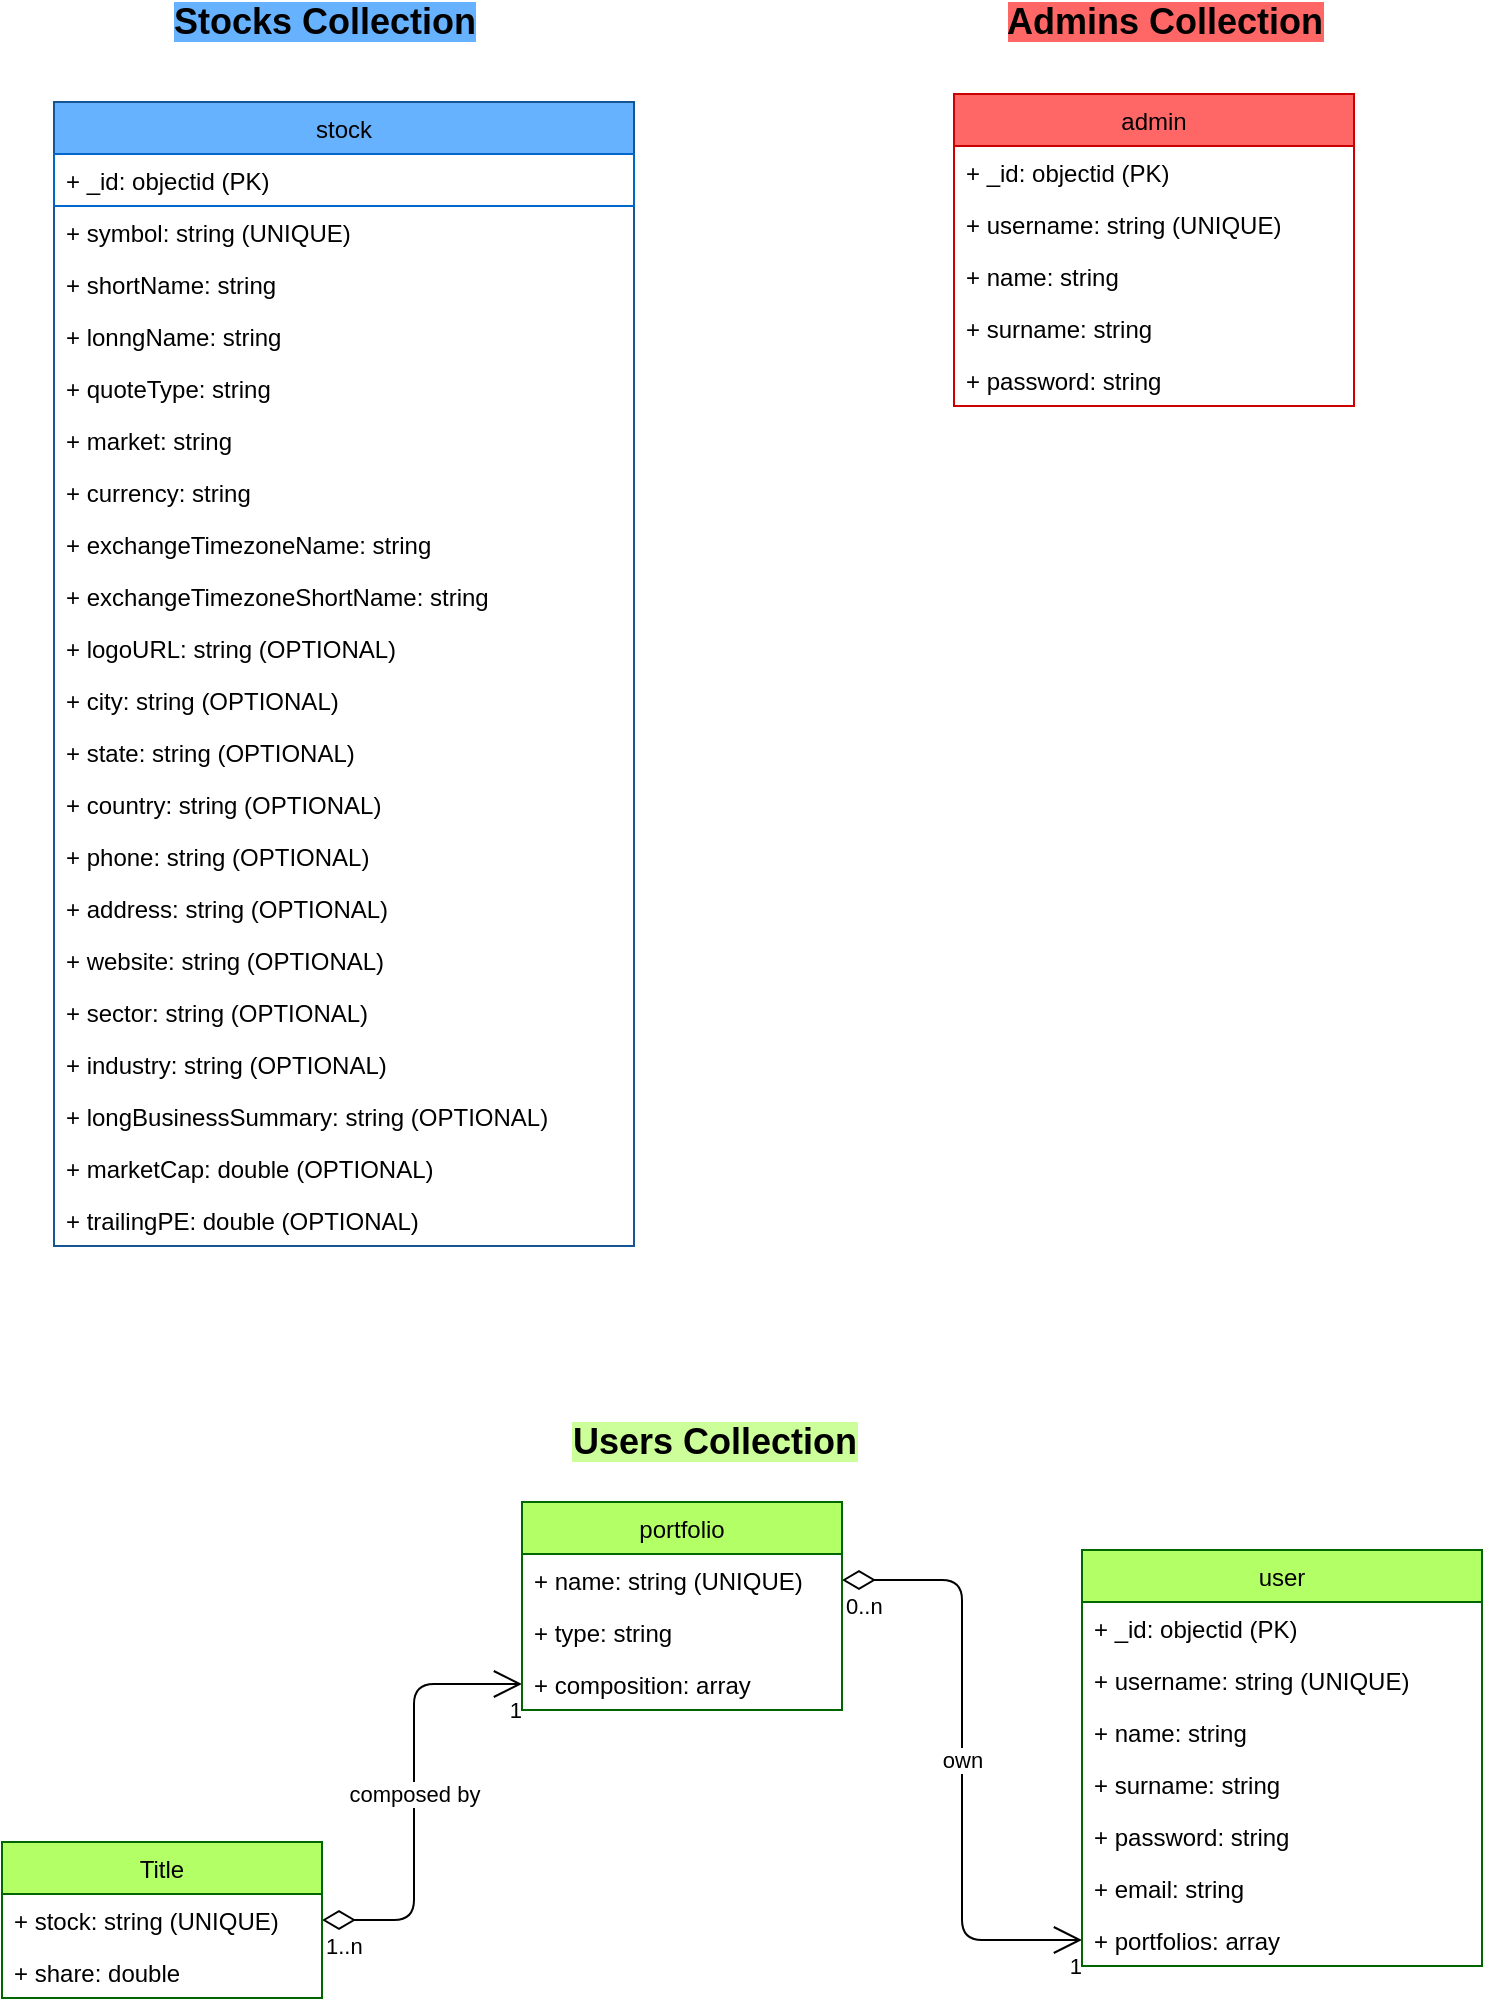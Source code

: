 <mxfile version="13.7.3" type="device"><diagram id="oGSa_sJWMUDEhG__FGQe" name="Pagina-1"><mxGraphModel dx="1022" dy="766" grid="1" gridSize="10" guides="1" tooltips="1" connect="1" arrows="1" fold="1" page="1" pageScale="1" pageWidth="827" pageHeight="1169" math="0" shadow="0"><root><mxCell id="0"/><mxCell id="1" parent="0"/><mxCell id="vjDcUQ39Kc9YqlIedw3p-47" value="own" style="endArrow=open;html=1;endSize=12;startArrow=diamondThin;startSize=14;startFill=0;edgeStyle=orthogonalEdgeStyle;entryX=0;entryY=0.5;entryDx=0;entryDy=0;exitX=1;exitY=0.5;exitDx=0;exitDy=0;" edge="1" parent="1" source="vjDcUQ39Kc9YqlIedw3p-42" target="vjDcUQ39Kc9YqlIedw3p-37"><mxGeometry relative="1" as="geometry"><mxPoint x="444" y="749" as="sourcePoint"/><mxPoint x="473.04" y="740" as="targetPoint"/><Array as="points"><mxPoint x="524" y="829"/><mxPoint x="524" y="1009"/></Array></mxGeometry></mxCell><mxCell id="vjDcUQ39Kc9YqlIedw3p-48" value="0..n" style="edgeLabel;resizable=0;html=1;align=left;verticalAlign=top;" connectable="0" vertex="1" parent="vjDcUQ39Kc9YqlIedw3p-47"><mxGeometry x="-1" relative="1" as="geometry"/></mxCell><mxCell id="vjDcUQ39Kc9YqlIedw3p-49" value="1" style="edgeLabel;resizable=0;html=1;align=right;verticalAlign=top;" connectable="0" vertex="1" parent="vjDcUQ39Kc9YqlIedw3p-47"><mxGeometry x="1" relative="1" as="geometry"/></mxCell><object label="composed by" id="vjDcUQ39Kc9YqlIedw3p-54"><mxCell style="endArrow=open;html=1;endSize=12;startArrow=diamondThin;startSize=14;startFill=0;edgeStyle=orthogonalEdgeStyle;entryX=0;entryY=0.5;entryDx=0;entryDy=0;exitX=1;exitY=0.5;exitDx=0;exitDy=0;" edge="1" parent="1" source="vjDcUQ39Kc9YqlIedw3p-51" target="vjDcUQ39Kc9YqlIedw3p-40"><mxGeometry relative="1" as="geometry"><mxPoint x="404" y="850" as="sourcePoint"/><mxPoint x="564" y="850" as="targetPoint"/><Array as="points"><mxPoint x="250" y="999"/><mxPoint x="250" y="881"/></Array></mxGeometry></mxCell></object><mxCell id="vjDcUQ39Kc9YqlIedw3p-55" value="1..n" style="edgeLabel;resizable=0;html=1;align=left;verticalAlign=top;" connectable="0" vertex="1" parent="vjDcUQ39Kc9YqlIedw3p-54"><mxGeometry x="-1" relative="1" as="geometry"/></mxCell><mxCell id="vjDcUQ39Kc9YqlIedw3p-56" value="1" style="edgeLabel;resizable=0;html=1;align=right;verticalAlign=top;" connectable="0" vertex="1" parent="vjDcUQ39Kc9YqlIedw3p-54"><mxGeometry x="1" relative="1" as="geometry"/></mxCell><mxCell id="vjDcUQ39Kc9YqlIedw3p-1" value="stock" style="swimlane;fontStyle=0;childLayout=stackLayout;horizontal=1;startSize=26;fillColor=#66B2FF;horizontalStack=0;resizeParent=1;resizeParentMax=0;resizeLast=0;collapsible=1;marginBottom=0;shadow=0;strokeColor=#165594;" vertex="1" parent="1"><mxGeometry x="70" y="90" width="290" height="572" as="geometry"/></mxCell><mxCell id="vjDcUQ39Kc9YqlIedw3p-2" value="+ _id: objectid (PK)" style="text;strokeColor=#0066CC;fillColor=none;align=left;verticalAlign=top;spacingLeft=4;spacingRight=4;overflow=hidden;rotatable=0;points=[[0,0.5],[1,0.5]];portConstraint=eastwest;" vertex="1" parent="vjDcUQ39Kc9YqlIedw3p-1"><mxGeometry y="26" width="290" height="26" as="geometry"/></mxCell><mxCell id="vjDcUQ39Kc9YqlIedw3p-3" value="+ symbol: string (UNIQUE)" style="text;strokeColor=none;fillColor=none;align=left;verticalAlign=top;spacingLeft=4;spacingRight=4;overflow=hidden;rotatable=0;points=[[0,0.5],[1,0.5]];portConstraint=eastwest;" vertex="1" parent="vjDcUQ39Kc9YqlIedw3p-1"><mxGeometry y="52" width="290" height="26" as="geometry"/></mxCell><mxCell id="vjDcUQ39Kc9YqlIedw3p-4" value="+ shortName: string" style="text;strokeColor=none;fillColor=none;align=left;verticalAlign=top;spacingLeft=4;spacingRight=4;overflow=hidden;rotatable=0;points=[[0,0.5],[1,0.5]];portConstraint=eastwest;" vertex="1" parent="vjDcUQ39Kc9YqlIedw3p-1"><mxGeometry y="78" width="290" height="26" as="geometry"/></mxCell><mxCell id="vjDcUQ39Kc9YqlIedw3p-5" value="+ lonngName: string" style="text;strokeColor=none;fillColor=none;align=left;verticalAlign=top;spacingLeft=4;spacingRight=4;overflow=hidden;rotatable=0;points=[[0,0.5],[1,0.5]];portConstraint=eastwest;" vertex="1" parent="vjDcUQ39Kc9YqlIedw3p-1"><mxGeometry y="104" width="290" height="26" as="geometry"/></mxCell><mxCell id="vjDcUQ39Kc9YqlIedw3p-6" value="+ quoteType: string" style="text;strokeColor=none;fillColor=none;align=left;verticalAlign=top;spacingLeft=4;spacingRight=4;overflow=hidden;rotatable=0;points=[[0,0.5],[1,0.5]];portConstraint=eastwest;" vertex="1" parent="vjDcUQ39Kc9YqlIedw3p-1"><mxGeometry y="130" width="290" height="26" as="geometry"/></mxCell><mxCell id="vjDcUQ39Kc9YqlIedw3p-7" value="+ market: string" style="text;strokeColor=none;fillColor=none;align=left;verticalAlign=top;spacingLeft=4;spacingRight=4;overflow=hidden;rotatable=0;points=[[0,0.5],[1,0.5]];portConstraint=eastwest;" vertex="1" parent="vjDcUQ39Kc9YqlIedw3p-1"><mxGeometry y="156" width="290" height="26" as="geometry"/></mxCell><mxCell id="vjDcUQ39Kc9YqlIedw3p-22" value="+ currency: string" style="text;strokeColor=none;fillColor=none;align=left;verticalAlign=top;spacingLeft=4;spacingRight=4;overflow=hidden;rotatable=0;points=[[0,0.5],[1,0.5]];portConstraint=eastwest;" vertex="1" parent="vjDcUQ39Kc9YqlIedw3p-1"><mxGeometry y="182" width="290" height="26" as="geometry"/></mxCell><mxCell id="vjDcUQ39Kc9YqlIedw3p-9" value="+ exchangeTimezoneName: string" style="text;strokeColor=none;fillColor=none;align=left;verticalAlign=top;spacingLeft=4;spacingRight=4;overflow=hidden;rotatable=0;points=[[0,0.5],[1,0.5]];portConstraint=eastwest;" vertex="1" parent="vjDcUQ39Kc9YqlIedw3p-1"><mxGeometry y="208" width="290" height="26" as="geometry"/></mxCell><mxCell id="vjDcUQ39Kc9YqlIedw3p-10" value="+ exchangeTimezoneShortName: string" style="text;strokeColor=none;fillColor=none;align=left;verticalAlign=top;spacingLeft=4;spacingRight=4;overflow=hidden;rotatable=0;points=[[0,0.5],[1,0.5]];portConstraint=eastwest;" vertex="1" parent="vjDcUQ39Kc9YqlIedw3p-1"><mxGeometry y="234" width="290" height="26" as="geometry"/></mxCell><mxCell id="vjDcUQ39Kc9YqlIedw3p-8" value="+ logoURL: string (OPTIONAL)" style="text;strokeColor=none;fillColor=none;align=left;verticalAlign=top;spacingLeft=4;spacingRight=4;overflow=hidden;rotatable=0;points=[[0,0.5],[1,0.5]];portConstraint=eastwest;" vertex="1" parent="vjDcUQ39Kc9YqlIedw3p-1"><mxGeometry y="260" width="290" height="26" as="geometry"/></mxCell><mxCell id="vjDcUQ39Kc9YqlIedw3p-11" value="+ city: string (OPTIONAL)" style="text;strokeColor=none;fillColor=none;align=left;verticalAlign=top;spacingLeft=4;spacingRight=4;overflow=hidden;rotatable=0;points=[[0,0.5],[1,0.5]];portConstraint=eastwest;" vertex="1" parent="vjDcUQ39Kc9YqlIedw3p-1"><mxGeometry y="286" width="290" height="26" as="geometry"/></mxCell><mxCell id="vjDcUQ39Kc9YqlIedw3p-12" value="+ state: string (OPTIONAL)" style="text;strokeColor=none;fillColor=none;align=left;verticalAlign=top;spacingLeft=4;spacingRight=4;overflow=hidden;rotatable=0;points=[[0,0.5],[1,0.5]];portConstraint=eastwest;" vertex="1" parent="vjDcUQ39Kc9YqlIedw3p-1"><mxGeometry y="312" width="290" height="26" as="geometry"/></mxCell><mxCell id="vjDcUQ39Kc9YqlIedw3p-13" value="+ country: string (OPTIONAL)" style="text;strokeColor=none;fillColor=none;align=left;verticalAlign=top;spacingLeft=4;spacingRight=4;overflow=hidden;rotatable=0;points=[[0,0.5],[1,0.5]];portConstraint=eastwest;" vertex="1" parent="vjDcUQ39Kc9YqlIedw3p-1"><mxGeometry y="338" width="290" height="26" as="geometry"/></mxCell><mxCell id="vjDcUQ39Kc9YqlIedw3p-14" value="+ phone: string (OPTIONAL)" style="text;strokeColor=none;fillColor=none;align=left;verticalAlign=top;spacingLeft=4;spacingRight=4;overflow=hidden;rotatable=0;points=[[0,0.5],[1,0.5]];portConstraint=eastwest;" vertex="1" parent="vjDcUQ39Kc9YqlIedw3p-1"><mxGeometry y="364" width="290" height="26" as="geometry"/></mxCell><mxCell id="vjDcUQ39Kc9YqlIedw3p-19" value="+ address: string (OPTIONAL)" style="text;strokeColor=none;fillColor=none;align=left;verticalAlign=top;spacingLeft=4;spacingRight=4;overflow=hidden;rotatable=0;points=[[0,0.5],[1,0.5]];portConstraint=eastwest;" vertex="1" parent="vjDcUQ39Kc9YqlIedw3p-1"><mxGeometry y="390" width="290" height="26" as="geometry"/></mxCell><mxCell id="vjDcUQ39Kc9YqlIedw3p-16" value="+ website: string (OPTIONAL)" style="text;strokeColor=none;fillColor=none;align=left;verticalAlign=top;spacingLeft=4;spacingRight=4;overflow=hidden;rotatable=0;points=[[0,0.5],[1,0.5]];portConstraint=eastwest;" vertex="1" parent="vjDcUQ39Kc9YqlIedw3p-1"><mxGeometry y="416" width="290" height="26" as="geometry"/></mxCell><mxCell id="vjDcUQ39Kc9YqlIedw3p-15" value="+ sector: string (OPTIONAL)" style="text;strokeColor=none;fillColor=none;align=left;verticalAlign=top;spacingLeft=4;spacingRight=4;overflow=hidden;rotatable=0;points=[[0,0.5],[1,0.5]];portConstraint=eastwest;" vertex="1" parent="vjDcUQ39Kc9YqlIedw3p-1"><mxGeometry y="442" width="290" height="26" as="geometry"/></mxCell><mxCell id="vjDcUQ39Kc9YqlIedw3p-17" value="+ industry: string (OPTIONAL)" style="text;strokeColor=none;fillColor=none;align=left;verticalAlign=top;spacingLeft=4;spacingRight=4;overflow=hidden;rotatable=0;points=[[0,0.5],[1,0.5]];portConstraint=eastwest;" vertex="1" parent="vjDcUQ39Kc9YqlIedw3p-1"><mxGeometry y="468" width="290" height="26" as="geometry"/></mxCell><mxCell id="vjDcUQ39Kc9YqlIedw3p-18" value="+ longBusinessSummary: string (OPTIONAL)" style="text;strokeColor=none;fillColor=none;align=left;verticalAlign=top;spacingLeft=4;spacingRight=4;overflow=hidden;rotatable=0;points=[[0,0.5],[1,0.5]];portConstraint=eastwest;" vertex="1" parent="vjDcUQ39Kc9YqlIedw3p-1"><mxGeometry y="494" width="290" height="26" as="geometry"/></mxCell><mxCell id="vjDcUQ39Kc9YqlIedw3p-20" value="+ marketCap: double (OPTIONAL)" style="text;strokeColor=none;fillColor=none;align=left;verticalAlign=top;spacingLeft=4;spacingRight=4;overflow=hidden;rotatable=0;points=[[0,0.5],[1,0.5]];portConstraint=eastwest;" vertex="1" parent="vjDcUQ39Kc9YqlIedw3p-1"><mxGeometry y="520" width="290" height="26" as="geometry"/></mxCell><mxCell id="vjDcUQ39Kc9YqlIedw3p-21" value="+ trailingPE: double (OPTIONAL)" style="text;strokeColor=none;fillColor=none;align=left;verticalAlign=top;spacingLeft=4;spacingRight=4;overflow=hidden;rotatable=0;points=[[0,0.5],[1,0.5]];portConstraint=eastwest;" vertex="1" parent="vjDcUQ39Kc9YqlIedw3p-1"><mxGeometry y="546" width="290" height="26" as="geometry"/></mxCell><mxCell id="vjDcUQ39Kc9YqlIedw3p-23" value="admin" style="swimlane;fontStyle=0;childLayout=stackLayout;horizontal=1;startSize=26;fillColor=#FF6666;horizontalStack=0;resizeParent=1;resizeParentMax=0;resizeLast=0;collapsible=1;marginBottom=0;strokeColor=#CC0000;" vertex="1" parent="1"><mxGeometry x="520" y="86" width="200" height="156" as="geometry"/></mxCell><mxCell id="vjDcUQ39Kc9YqlIedw3p-24" value="+ _id: objectid (PK)" style="text;strokeColor=none;fillColor=none;align=left;verticalAlign=top;spacingLeft=4;spacingRight=4;overflow=hidden;rotatable=0;points=[[0,0.5],[1,0.5]];portConstraint=eastwest;" vertex="1" parent="vjDcUQ39Kc9YqlIedw3p-23"><mxGeometry y="26" width="200" height="26" as="geometry"/></mxCell><mxCell id="vjDcUQ39Kc9YqlIedw3p-25" value="+ username: string (UNIQUE)" style="text;strokeColor=none;fillColor=none;align=left;verticalAlign=top;spacingLeft=4;spacingRight=4;overflow=hidden;rotatable=0;points=[[0,0.5],[1,0.5]];portConstraint=eastwest;" vertex="1" parent="vjDcUQ39Kc9YqlIedw3p-23"><mxGeometry y="52" width="200" height="26" as="geometry"/></mxCell><mxCell id="vjDcUQ39Kc9YqlIedw3p-27" value="+ name: string" style="text;strokeColor=none;fillColor=none;align=left;verticalAlign=top;spacingLeft=4;spacingRight=4;overflow=hidden;rotatable=0;points=[[0,0.5],[1,0.5]];portConstraint=eastwest;" vertex="1" parent="vjDcUQ39Kc9YqlIedw3p-23"><mxGeometry y="78" width="200" height="26" as="geometry"/></mxCell><mxCell id="vjDcUQ39Kc9YqlIedw3p-28" value="+ surname: string" style="text;strokeColor=none;fillColor=none;align=left;verticalAlign=top;spacingLeft=4;spacingRight=4;overflow=hidden;rotatable=0;points=[[0,0.5],[1,0.5]];portConstraint=eastwest;" vertex="1" parent="vjDcUQ39Kc9YqlIedw3p-23"><mxGeometry y="104" width="200" height="26" as="geometry"/></mxCell><mxCell id="vjDcUQ39Kc9YqlIedw3p-29" value="+ password: string" style="text;strokeColor=none;fillColor=none;align=left;verticalAlign=top;spacingLeft=4;spacingRight=4;overflow=hidden;rotatable=0;points=[[0,0.5],[1,0.5]];portConstraint=eastwest;" vertex="1" parent="vjDcUQ39Kc9YqlIedw3p-23"><mxGeometry y="130" width="200" height="26" as="geometry"/></mxCell><mxCell id="vjDcUQ39Kc9YqlIedw3p-58" value="&lt;font style=&quot;font-size: 18px&quot;&gt;&lt;b style=&quot;background-color: rgb(102 , 178 , 255)&quot;&gt;Stocks Collection&lt;/b&gt;&lt;/font&gt;" style="text;html=1;align=center;verticalAlign=middle;resizable=0;points=[];autosize=1;" vertex="1" parent="1"><mxGeometry x="120" y="40" width="170" height="20" as="geometry"/></mxCell><mxCell id="vjDcUQ39Kc9YqlIedw3p-60" value="&lt;font style=&quot;font-size: 18px&quot;&gt;&lt;b style=&quot;background-color: rgb(204 , 255 , 153)&quot;&gt;Users Collection&lt;/b&gt;&lt;/font&gt;" style="text;html=1;align=center;verticalAlign=middle;resizable=0;points=[];autosize=1;strokeColor=#FFFFFF;" vertex="1" parent="1"><mxGeometry x="320" y="750" width="160" height="20" as="geometry"/></mxCell><mxCell id="vjDcUQ39Kc9YqlIedw3p-61" value="&lt;b&gt;&lt;font style=&quot;font-size: 18px ; background-color: rgb(255 , 102 , 102)&quot;&gt;Admins Collection&lt;/font&gt;&lt;/b&gt;" style="text;html=1;align=center;verticalAlign=middle;resizable=0;points=[];autosize=1;" vertex="1" parent="1"><mxGeometry x="540" y="40" width="170" height="20" as="geometry"/></mxCell><mxCell id="vjDcUQ39Kc9YqlIedw3p-30" value="user" style="swimlane;fontStyle=0;childLayout=stackLayout;horizontal=1;startSize=26;fillColor=#B3FF66;horizontalStack=0;resizeParent=1;resizeParentMax=0;resizeLast=0;collapsible=1;marginBottom=0;strokeColor=#006600;" vertex="1" parent="1"><mxGeometry x="584" y="814" width="200" height="208" as="geometry"/></mxCell><mxCell id="vjDcUQ39Kc9YqlIedw3p-31" value="+ _id: objectid (PK)" style="text;strokeColor=none;fillColor=none;align=left;verticalAlign=top;spacingLeft=4;spacingRight=4;overflow=hidden;rotatable=0;points=[[0,0.5],[1,0.5]];portConstraint=eastwest;" vertex="1" parent="vjDcUQ39Kc9YqlIedw3p-30"><mxGeometry y="26" width="200" height="26" as="geometry"/></mxCell><mxCell id="vjDcUQ39Kc9YqlIedw3p-32" value="+ username: string (UNIQUE)" style="text;strokeColor=none;fillColor=none;align=left;verticalAlign=top;spacingLeft=4;spacingRight=4;overflow=hidden;rotatable=0;points=[[0,0.5],[1,0.5]];portConstraint=eastwest;" vertex="1" parent="vjDcUQ39Kc9YqlIedw3p-30"><mxGeometry y="52" width="200" height="26" as="geometry"/></mxCell><mxCell id="vjDcUQ39Kc9YqlIedw3p-33" value="+ name: string" style="text;strokeColor=none;fillColor=none;align=left;verticalAlign=top;spacingLeft=4;spacingRight=4;overflow=hidden;rotatable=0;points=[[0,0.5],[1,0.5]];portConstraint=eastwest;" vertex="1" parent="vjDcUQ39Kc9YqlIedw3p-30"><mxGeometry y="78" width="200" height="26" as="geometry"/></mxCell><mxCell id="vjDcUQ39Kc9YqlIedw3p-34" value="+ surname: string" style="text;strokeColor=none;fillColor=none;align=left;verticalAlign=top;spacingLeft=4;spacingRight=4;overflow=hidden;rotatable=0;points=[[0,0.5],[1,0.5]];portConstraint=eastwest;" vertex="1" parent="vjDcUQ39Kc9YqlIedw3p-30"><mxGeometry y="104" width="200" height="26" as="geometry"/></mxCell><mxCell id="vjDcUQ39Kc9YqlIedw3p-35" value="+ password: string" style="text;strokeColor=none;fillColor=none;align=left;verticalAlign=top;spacingLeft=4;spacingRight=4;overflow=hidden;rotatable=0;points=[[0,0.5],[1,0.5]];portConstraint=eastwest;" vertex="1" parent="vjDcUQ39Kc9YqlIedw3p-30"><mxGeometry y="130" width="200" height="26" as="geometry"/></mxCell><mxCell id="vjDcUQ39Kc9YqlIedw3p-36" value="+ email: string" style="text;strokeColor=none;fillColor=none;align=left;verticalAlign=top;spacingLeft=4;spacingRight=4;overflow=hidden;rotatable=0;points=[[0,0.5],[1,0.5]];portConstraint=eastwest;" vertex="1" parent="vjDcUQ39Kc9YqlIedw3p-30"><mxGeometry y="156" width="200" height="26" as="geometry"/></mxCell><mxCell id="vjDcUQ39Kc9YqlIedw3p-37" value="+ portfolios: array" style="text;strokeColor=none;fillColor=none;align=left;verticalAlign=top;spacingLeft=4;spacingRight=4;overflow=hidden;rotatable=0;points=[[0,0.5],[1,0.5]];portConstraint=eastwest;" vertex="1" parent="vjDcUQ39Kc9YqlIedw3p-30"><mxGeometry y="182" width="200" height="26" as="geometry"/></mxCell><mxCell id="vjDcUQ39Kc9YqlIedw3p-38" value="portfolio" style="swimlane;fontStyle=0;childLayout=stackLayout;horizontal=1;startSize=26;fillColor=#B3FF66;horizontalStack=0;resizeParent=1;resizeParentMax=0;resizeLast=0;collapsible=1;marginBottom=0;strokeColor=#006600;" vertex="1" parent="1"><mxGeometry x="304" y="790" width="160" height="104" as="geometry"/></mxCell><mxCell id="vjDcUQ39Kc9YqlIedw3p-42" value="+ name: string (UNIQUE)" style="text;strokeColor=none;fillColor=none;align=left;verticalAlign=top;spacingLeft=4;spacingRight=4;overflow=hidden;rotatable=0;points=[[0,0.5],[1,0.5]];portConstraint=eastwest;" vertex="1" parent="vjDcUQ39Kc9YqlIedw3p-38"><mxGeometry y="26" width="160" height="26" as="geometry"/></mxCell><mxCell id="vjDcUQ39Kc9YqlIedw3p-39" value="+ type: string" style="text;strokeColor=none;fillColor=none;align=left;verticalAlign=top;spacingLeft=4;spacingRight=4;overflow=hidden;rotatable=0;points=[[0,0.5],[1,0.5]];portConstraint=eastwest;" vertex="1" parent="vjDcUQ39Kc9YqlIedw3p-38"><mxGeometry y="52" width="160" height="26" as="geometry"/></mxCell><mxCell id="vjDcUQ39Kc9YqlIedw3p-40" value="+ composition: array" style="text;strokeColor=none;fillColor=none;align=left;verticalAlign=top;spacingLeft=4;spacingRight=4;overflow=hidden;rotatable=0;points=[[0,0.5],[1,0.5]];portConstraint=eastwest;" vertex="1" parent="vjDcUQ39Kc9YqlIedw3p-38"><mxGeometry y="78" width="160" height="26" as="geometry"/></mxCell><mxCell id="vjDcUQ39Kc9YqlIedw3p-50" value="Title" style="swimlane;fontStyle=0;childLayout=stackLayout;horizontal=1;startSize=26;fillColor=#B3FF66;horizontalStack=0;resizeParent=1;resizeParentMax=0;resizeLast=0;collapsible=1;marginBottom=0;strokeColor=#006600;" vertex="1" parent="1"><mxGeometry x="44" y="960" width="160" height="78" as="geometry"/></mxCell><mxCell id="vjDcUQ39Kc9YqlIedw3p-51" value="+ stock: string (UNIQUE)" style="text;strokeColor=none;fillColor=none;align=left;verticalAlign=top;spacingLeft=4;spacingRight=4;overflow=hidden;rotatable=0;points=[[0,0.5],[1,0.5]];portConstraint=eastwest;" vertex="1" parent="vjDcUQ39Kc9YqlIedw3p-50"><mxGeometry y="26" width="160" height="26" as="geometry"/></mxCell><mxCell id="vjDcUQ39Kc9YqlIedw3p-52" value="+ share: double" style="text;strokeColor=none;fillColor=none;align=left;verticalAlign=top;spacingLeft=4;spacingRight=4;overflow=hidden;rotatable=0;points=[[0,0.5],[1,0.5]];portConstraint=eastwest;" vertex="1" parent="vjDcUQ39Kc9YqlIedw3p-50"><mxGeometry y="52" width="160" height="26" as="geometry"/></mxCell></root></mxGraphModel></diagram></mxfile>
